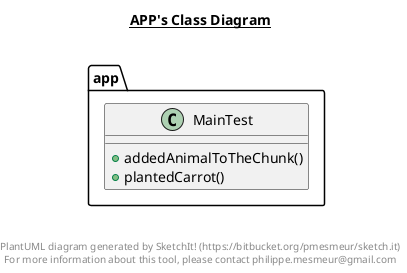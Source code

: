 @startuml

title __APP's Class Diagram__\n

  namespace app {
    class app.MainTest {
        + addedAnimalToTheChunk()
        + plantedCarrot()
    }
  }
  



right footer


PlantUML diagram generated by SketchIt! (https://bitbucket.org/pmesmeur/sketch.it)
For more information about this tool, please contact philippe.mesmeur@gmail.com
endfooter

@enduml

